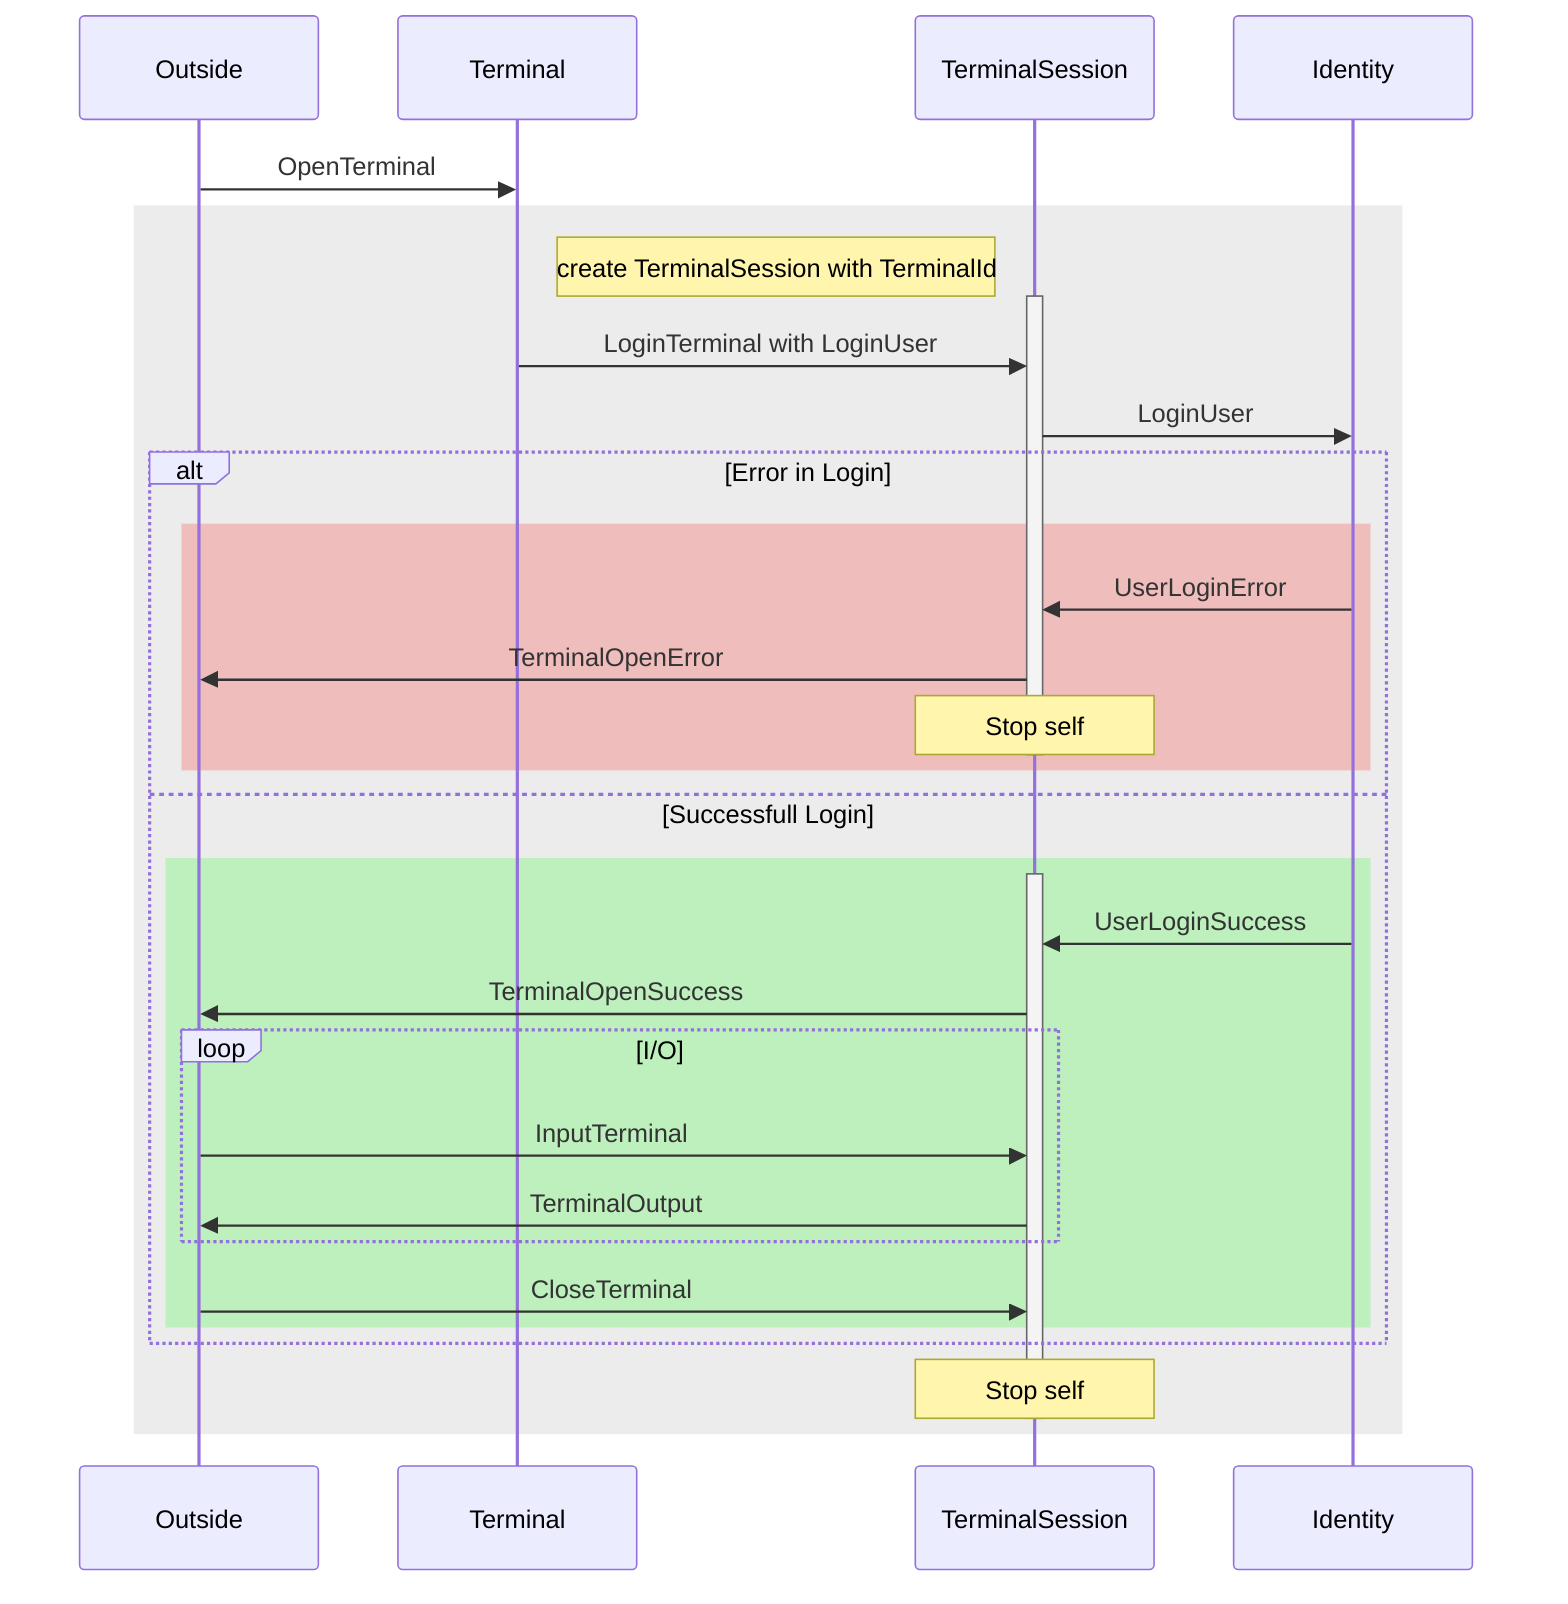 sequenceDiagram
  participant o as Outside
  participant t as Terminal
  participant ts as TerminalSession
  participant id as Identity

  o->>t:OpenTerminal
  rect rgba(160, 160, 160, .2)
    Note right of t:create TerminalSession with TerminalId
    activate ts
    t->>ts:LoginTerminal with LoginUser
    ts->>id:LoginUser
    alt Error in Login
      rect rgba(255, 0, 0, .2)
        id->>ts:UserLoginError
        ts->>o:TerminalOpenError
        Note over ts:Stop self
        deactivate ts
      end
    else Successfull Login
      rect rgba(0, 255, 0, .2)
        activate ts
        id->>ts:UserLoginSuccess
        ts->>o:TerminalOpenSuccess
        loop I/O
          o->>ts:InputTerminal
          ts->>o:TerminalOutput
        end
        o->>ts:CloseTerminal
      end
    end
    Note over ts:Stop self
    deactivate ts
  end